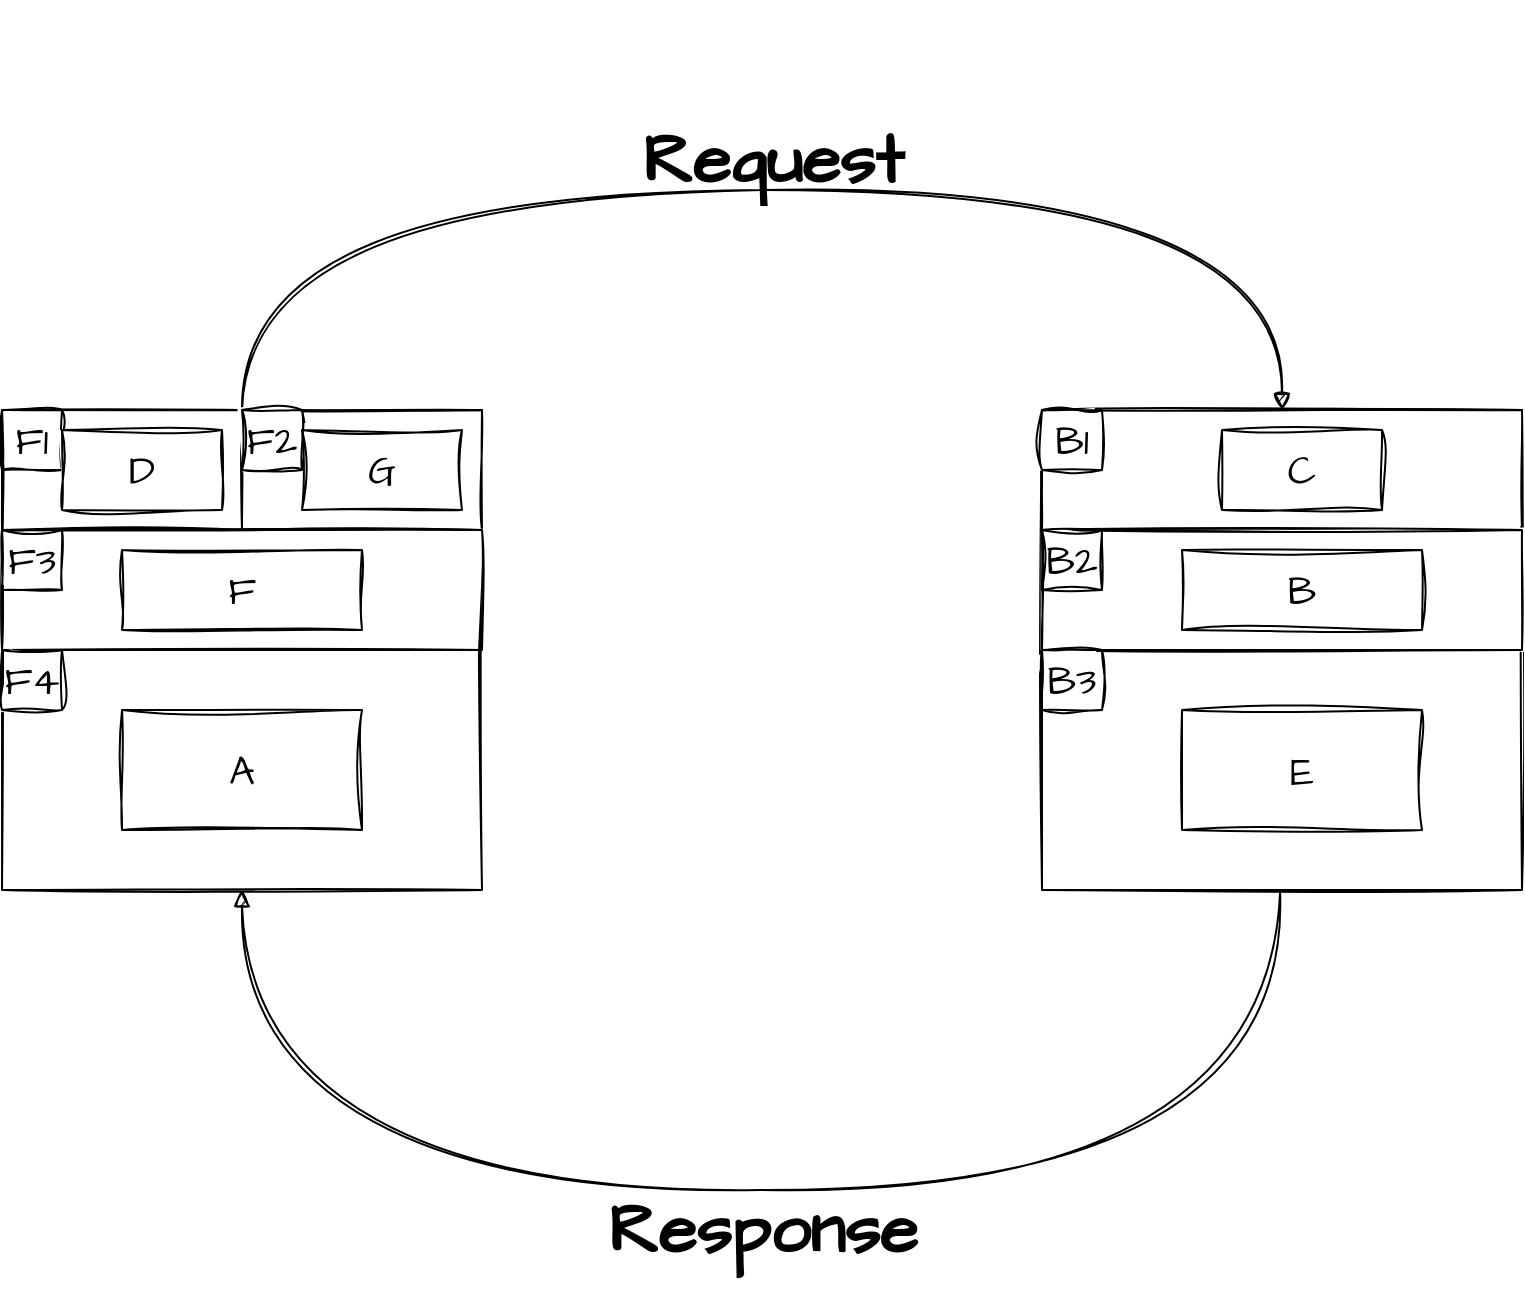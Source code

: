 <mxfile version="20.4.1" type="github">
  <diagram id="6s_L8jyC1DJRvDrBbDty" name="Pagina-1">
    <mxGraphModel dx="1422" dy="882" grid="1" gridSize="10" guides="0" tooltips="1" connect="0" arrows="1" fold="1" page="1" pageScale="1" pageWidth="827" pageHeight="1169" math="0" shadow="0">
      <root>
        <mxCell id="0" />
        <mxCell id="1" parent="0" />
        <mxCell id="Z8WPqF3UgCEcKX_RFtZw-13" style="edgeStyle=orthogonalEdgeStyle;sketch=1;hachureGap=4;jiggle=2;orthogonalLoop=1;jettySize=auto;html=1;fontFamily=Architects Daughter;fontSource=https%3A%2F%2Ffonts.googleapis.com%2Fcss%3Ffamily%3DArchitects%2BDaughter;fontSize=16;entryX=0.496;entryY=1.004;entryDx=0;entryDy=0;entryPerimeter=0;curved=1;endArrow=none;endFill=0;startArrow=block;startFill=1;" edge="1" parent="1" source="Z8WPqF3UgCEcKX_RFtZw-1" target="Z8WPqF3UgCEcKX_RFtZw-2">
          <mxGeometry relative="1" as="geometry">
            <mxPoint x="660" y="650" as="targetPoint" />
            <Array as="points">
              <mxPoint x="160" y="710" />
              <mxPoint x="679" y="710" />
            </Array>
          </mxGeometry>
        </mxCell>
        <mxCell id="Z8WPqF3UgCEcKX_RFtZw-1" value="" style="whiteSpace=wrap;html=1;aspect=fixed;rounded=0;sketch=1;" vertex="1" parent="1">
          <mxGeometry x="40" y="320" width="240" height="240" as="geometry" />
        </mxCell>
        <mxCell id="Z8WPqF3UgCEcKX_RFtZw-2" value="" style="whiteSpace=wrap;html=1;aspect=fixed;rounded=0;sketch=1;" vertex="1" parent="1">
          <mxGeometry x="560" y="320" width="240" height="240" as="geometry" />
        </mxCell>
        <mxCell id="Z8WPqF3UgCEcKX_RFtZw-3" value="" style="rounded=0;whiteSpace=wrap;html=1;sketch=1;" vertex="1" parent="1">
          <mxGeometry x="40" y="320" width="120" height="60" as="geometry" />
        </mxCell>
        <mxCell id="Z8WPqF3UgCEcKX_RFtZw-4" value="" style="rounded=0;whiteSpace=wrap;html=1;sketch=1;" vertex="1" parent="1">
          <mxGeometry x="160" y="320" width="120" height="60" as="geometry" />
        </mxCell>
        <mxCell id="Z8WPqF3UgCEcKX_RFtZw-5" value="" style="rounded=0;whiteSpace=wrap;html=1;sketch=1;" vertex="1" parent="1">
          <mxGeometry x="40" y="380" width="240" height="60" as="geometry" />
        </mxCell>
        <mxCell id="Z8WPqF3UgCEcKX_RFtZw-12" style="edgeStyle=orthogonalEdgeStyle;sketch=1;hachureGap=4;jiggle=2;orthogonalLoop=1;jettySize=auto;html=1;fontFamily=Architects Daughter;fontSource=https%3A%2F%2Ffonts.googleapis.com%2Fcss%3Ffamily%3DArchitects%2BDaughter;fontSize=16;curved=1;endArrow=none;endFill=0;startArrow=block;startFill=1;" edge="1" parent="1" source="Z8WPqF3UgCEcKX_RFtZw-6" target="Z8WPqF3UgCEcKX_RFtZw-3">
          <mxGeometry relative="1" as="geometry">
            <mxPoint x="200" y="350" as="targetPoint" />
            <Array as="points">
              <mxPoint x="680" y="210" />
              <mxPoint x="160" y="210" />
            </Array>
          </mxGeometry>
        </mxCell>
        <mxCell id="Z8WPqF3UgCEcKX_RFtZw-6" value="" style="rounded=0;whiteSpace=wrap;html=1;sketch=1;" vertex="1" parent="1">
          <mxGeometry x="560" y="320" width="240" height="60" as="geometry" />
        </mxCell>
        <mxCell id="Z8WPqF3UgCEcKX_RFtZw-7" value="" style="rounded=0;whiteSpace=wrap;html=1;sketch=1;" vertex="1" parent="1">
          <mxGeometry x="560" y="380" width="240" height="60" as="geometry" />
        </mxCell>
        <mxCell id="Z8WPqF3UgCEcKX_RFtZw-14" value="&lt;h3 style=&quot;font-size: 35px;&quot;&gt;Request&lt;/h3&gt;" style="text;html=1;resizable=0;autosize=1;align=center;verticalAlign=middle;points=[];fillColor=none;strokeColor=none;rounded=0;sketch=1;hachureGap=4;jiggle=2;fontFamily=Architects Daughter;fontSource=https%3A%2F%2Ffonts.googleapis.com%2Fcss%3Ffamily%3DArchitects%2BDaughter;fontSize=35;spacingLeft=0;spacing=22;spacingTop=0;" vertex="1" parent="1">
          <mxGeometry x="330" y="115" width="190" height="160" as="geometry" />
        </mxCell>
        <mxCell id="Z8WPqF3UgCEcKX_RFtZw-15" value="Response" style="text;html=1;resizable=0;autosize=1;align=center;verticalAlign=middle;points=[];fillColor=none;strokeColor=none;rounded=0;sketch=1;hachureGap=4;jiggle=2;fontFamily=Architects Daughter;fontSource=https%3A%2F%2Ffonts.googleapis.com%2Fcss%3Ffamily%3DArchitects%2BDaughter;fontSize=35;fontStyle=1" vertex="1" parent="1">
          <mxGeometry x="330" y="700" width="180" height="60" as="geometry" />
        </mxCell>
        <mxCell id="Z8WPqF3UgCEcKX_RFtZw-16" value="F1" style="whiteSpace=wrap;html=1;aspect=fixed;sketch=1;hachureGap=4;jiggle=2;fontFamily=Architects Daughter;fontSource=https%3A%2F%2Ffonts.googleapis.com%2Fcss%3Ffamily%3DArchitects%2BDaughter;fontSize=20;" vertex="1" parent="1">
          <mxGeometry x="40" y="320" width="30" height="30" as="geometry" />
        </mxCell>
        <mxCell id="Z8WPqF3UgCEcKX_RFtZw-17" value="F2" style="whiteSpace=wrap;html=1;aspect=fixed;sketch=1;hachureGap=4;jiggle=2;fontFamily=Architects Daughter;fontSource=https%3A%2F%2Ffonts.googleapis.com%2Fcss%3Ffamily%3DArchitects%2BDaughter;fontSize=20;" vertex="1" parent="1">
          <mxGeometry x="160" y="320" width="30" height="30" as="geometry" />
        </mxCell>
        <mxCell id="Z8WPqF3UgCEcKX_RFtZw-18" value="F3" style="whiteSpace=wrap;html=1;aspect=fixed;sketch=1;hachureGap=4;jiggle=2;fontFamily=Architects Daughter;fontSource=https%3A%2F%2Ffonts.googleapis.com%2Fcss%3Ffamily%3DArchitects%2BDaughter;fontSize=20;" vertex="1" parent="1">
          <mxGeometry x="40" y="380" width="30" height="30" as="geometry" />
        </mxCell>
        <mxCell id="Z8WPqF3UgCEcKX_RFtZw-19" value="F4" style="whiteSpace=wrap;html=1;aspect=fixed;sketch=1;hachureGap=4;jiggle=2;fontFamily=Architects Daughter;fontSource=https%3A%2F%2Ffonts.googleapis.com%2Fcss%3Ffamily%3DArchitects%2BDaughter;fontSize=20;" vertex="1" parent="1">
          <mxGeometry x="40" y="440" width="30" height="30" as="geometry" />
        </mxCell>
        <mxCell id="Z8WPqF3UgCEcKX_RFtZw-20" value="B1" style="whiteSpace=wrap;html=1;aspect=fixed;sketch=1;hachureGap=4;jiggle=2;fontFamily=Architects Daughter;fontSource=https%3A%2F%2Ffonts.googleapis.com%2Fcss%3Ffamily%3DArchitects%2BDaughter;fontSize=20;" vertex="1" parent="1">
          <mxGeometry x="560" y="320" width="30" height="30" as="geometry" />
        </mxCell>
        <mxCell id="Z8WPqF3UgCEcKX_RFtZw-21" value="B2" style="whiteSpace=wrap;html=1;aspect=fixed;sketch=1;hachureGap=4;jiggle=2;fontFamily=Architects Daughter;fontSource=https%3A%2F%2Ffonts.googleapis.com%2Fcss%3Ffamily%3DArchitects%2BDaughter;fontSize=20;" vertex="1" parent="1">
          <mxGeometry x="560" y="380" width="30" height="30" as="geometry" />
        </mxCell>
        <mxCell id="Z8WPqF3UgCEcKX_RFtZw-22" value="B3" style="whiteSpace=wrap;html=1;aspect=fixed;sketch=1;hachureGap=4;jiggle=2;fontFamily=Architects Daughter;fontSource=https%3A%2F%2Ffonts.googleapis.com%2Fcss%3Ffamily%3DArchitects%2BDaughter;fontSize=20;" vertex="1" parent="1">
          <mxGeometry x="560" y="440" width="30" height="30" as="geometry" />
        </mxCell>
        <mxCell id="Z8WPqF3UgCEcKX_RFtZw-24" value="A" style="rounded=0;whiteSpace=wrap;html=1;sketch=1;hachureGap=4;jiggle=2;fontFamily=Architects Daughter;fontSource=https%3A%2F%2Ffonts.googleapis.com%2Fcss%3Ffamily%3DArchitects%2BDaughter;fontSize=20;" vertex="1" parent="1">
          <mxGeometry x="100" y="470" width="120" height="60" as="geometry" />
        </mxCell>
        <mxCell id="Z8WPqF3UgCEcKX_RFtZw-25" value="D" style="rounded=0;whiteSpace=wrap;html=1;sketch=1;hachureGap=4;jiggle=2;fontFamily=Architects Daughter;fontSource=https%3A%2F%2Ffonts.googleapis.com%2Fcss%3Ffamily%3DArchitects%2BDaughter;fontSize=20;" vertex="1" parent="1">
          <mxGeometry x="70" y="330" width="80" height="40" as="geometry" />
        </mxCell>
        <mxCell id="Z8WPqF3UgCEcKX_RFtZw-26" value="G" style="rounded=0;whiteSpace=wrap;html=1;sketch=1;hachureGap=4;jiggle=2;fontFamily=Architects Daughter;fontSource=https%3A%2F%2Ffonts.googleapis.com%2Fcss%3Ffamily%3DArchitects%2BDaughter;fontSize=20;" vertex="1" parent="1">
          <mxGeometry x="190" y="330" width="80" height="40" as="geometry" />
        </mxCell>
        <mxCell id="Z8WPqF3UgCEcKX_RFtZw-27" value="E" style="rounded=0;whiteSpace=wrap;html=1;sketch=1;hachureGap=4;jiggle=2;fontFamily=Architects Daughter;fontSource=https%3A%2F%2Ffonts.googleapis.com%2Fcss%3Ffamily%3DArchitects%2BDaughter;fontSize=20;" vertex="1" parent="1">
          <mxGeometry x="630" y="470" width="120" height="60" as="geometry" />
        </mxCell>
        <mxCell id="Z8WPqF3UgCEcKX_RFtZw-28" value="C" style="rounded=0;whiteSpace=wrap;html=1;sketch=1;hachureGap=4;jiggle=2;fontFamily=Architects Daughter;fontSource=https%3A%2F%2Ffonts.googleapis.com%2Fcss%3Ffamily%3DArchitects%2BDaughter;fontSize=20;" vertex="1" parent="1">
          <mxGeometry x="650" y="330" width="80" height="40" as="geometry" />
        </mxCell>
        <mxCell id="Z8WPqF3UgCEcKX_RFtZw-29" value="F" style="rounded=0;whiteSpace=wrap;html=1;sketch=1;hachureGap=4;jiggle=2;fontFamily=Architects Daughter;fontSource=https%3A%2F%2Ffonts.googleapis.com%2Fcss%3Ffamily%3DArchitects%2BDaughter;fontSize=20;" vertex="1" parent="1">
          <mxGeometry x="100" y="390" width="120" height="40" as="geometry" />
        </mxCell>
        <mxCell id="Z8WPqF3UgCEcKX_RFtZw-30" value="B" style="rounded=0;whiteSpace=wrap;html=1;sketch=1;hachureGap=4;jiggle=2;fontFamily=Architects Daughter;fontSource=https%3A%2F%2Ffonts.googleapis.com%2Fcss%3Ffamily%3DArchitects%2BDaughter;fontSize=20;" vertex="1" parent="1">
          <mxGeometry x="630" y="390" width="120" height="40" as="geometry" />
        </mxCell>
      </root>
    </mxGraphModel>
  </diagram>
</mxfile>
